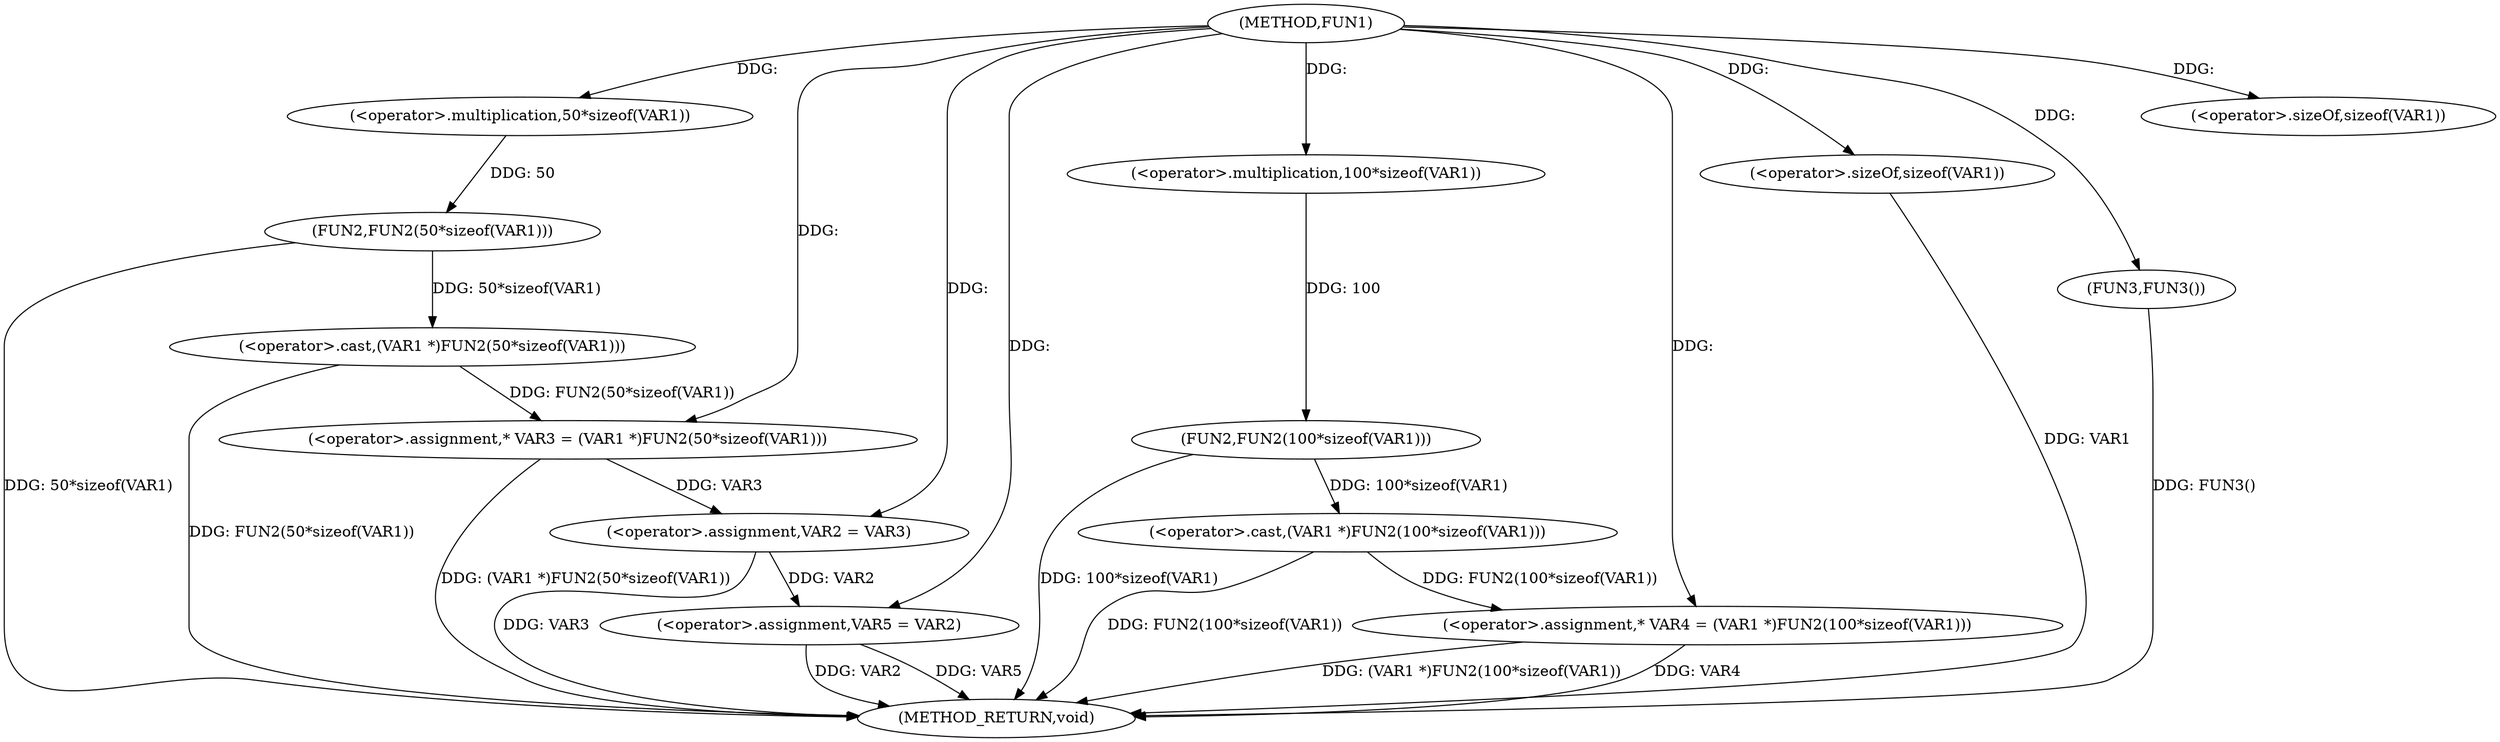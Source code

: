 digraph FUN1 {  
"1000100" [label = "(METHOD,FUN1)" ]
"1000130" [label = "(METHOD_RETURN,void)" ]
"1000104" [label = "(<operator>.assignment,* VAR3 = (VAR1 *)FUN2(50*sizeof(VAR1)))" ]
"1000106" [label = "(<operator>.cast,(VAR1 *)FUN2(50*sizeof(VAR1)))" ]
"1000108" [label = "(FUN2,FUN2(50*sizeof(VAR1)))" ]
"1000109" [label = "(<operator>.multiplication,50*sizeof(VAR1))" ]
"1000111" [label = "(<operator>.sizeOf,sizeof(VAR1))" ]
"1000114" [label = "(<operator>.assignment,* VAR4 = (VAR1 *)FUN2(100*sizeof(VAR1)))" ]
"1000116" [label = "(<operator>.cast,(VAR1 *)FUN2(100*sizeof(VAR1)))" ]
"1000118" [label = "(FUN2,FUN2(100*sizeof(VAR1)))" ]
"1000119" [label = "(<operator>.multiplication,100*sizeof(VAR1))" ]
"1000121" [label = "(<operator>.sizeOf,sizeof(VAR1))" ]
"1000123" [label = "(<operator>.assignment,VAR2 = VAR3)" ]
"1000126" [label = "(<operator>.assignment,VAR5 = VAR2)" ]
"1000129" [label = "(FUN3,FUN3())" ]
  "1000123" -> "1000130"  [ label = "DDG: VAR3"] 
  "1000106" -> "1000130"  [ label = "DDG: FUN2(50*sizeof(VAR1))"] 
  "1000129" -> "1000130"  [ label = "DDG: FUN3()"] 
  "1000126" -> "1000130"  [ label = "DDG: VAR5"] 
  "1000116" -> "1000130"  [ label = "DDG: FUN2(100*sizeof(VAR1))"] 
  "1000121" -> "1000130"  [ label = "DDG: VAR1"] 
  "1000126" -> "1000130"  [ label = "DDG: VAR2"] 
  "1000118" -> "1000130"  [ label = "DDG: 100*sizeof(VAR1)"] 
  "1000114" -> "1000130"  [ label = "DDG: (VAR1 *)FUN2(100*sizeof(VAR1))"] 
  "1000114" -> "1000130"  [ label = "DDG: VAR4"] 
  "1000104" -> "1000130"  [ label = "DDG: (VAR1 *)FUN2(50*sizeof(VAR1))"] 
  "1000108" -> "1000130"  [ label = "DDG: 50*sizeof(VAR1)"] 
  "1000106" -> "1000104"  [ label = "DDG: FUN2(50*sizeof(VAR1))"] 
  "1000100" -> "1000104"  [ label = "DDG: "] 
  "1000108" -> "1000106"  [ label = "DDG: 50*sizeof(VAR1)"] 
  "1000109" -> "1000108"  [ label = "DDG: 50"] 
  "1000100" -> "1000109"  [ label = "DDG: "] 
  "1000100" -> "1000111"  [ label = "DDG: "] 
  "1000116" -> "1000114"  [ label = "DDG: FUN2(100*sizeof(VAR1))"] 
  "1000100" -> "1000114"  [ label = "DDG: "] 
  "1000118" -> "1000116"  [ label = "DDG: 100*sizeof(VAR1)"] 
  "1000119" -> "1000118"  [ label = "DDG: 100"] 
  "1000100" -> "1000119"  [ label = "DDG: "] 
  "1000100" -> "1000121"  [ label = "DDG: "] 
  "1000104" -> "1000123"  [ label = "DDG: VAR3"] 
  "1000100" -> "1000123"  [ label = "DDG: "] 
  "1000123" -> "1000126"  [ label = "DDG: VAR2"] 
  "1000100" -> "1000126"  [ label = "DDG: "] 
  "1000100" -> "1000129"  [ label = "DDG: "] 
}
